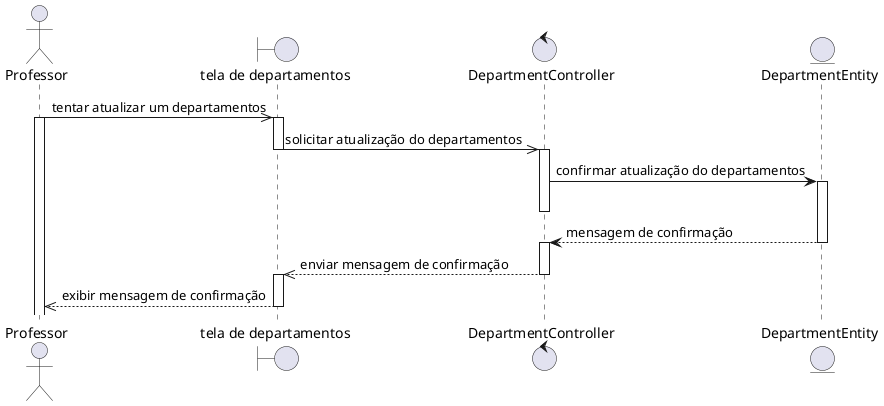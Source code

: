 @startuml
actor Professor
boundary "tela de departamentos" as departamentos
control DepartmentController
entity DepartmentEntity

Professor ->> departamentos: tentar atualizar um departamentos
activate Professor
activate departamentos
departamentos ->> DepartmentController: solicitar atualização do departamentos
deactivate departamentos
activate DepartmentController
DepartmentController -> DepartmentEntity: confirmar atualização do departamentos
activate DepartmentEntity
deactivate DepartmentController
DepartmentEntity --> DepartmentController: mensagem de confirmação
deactivate DepartmentEntity
activate DepartmentController
DepartmentController -->> departamentos: enviar mensagem de confirmação
deactivate DepartmentController
activate departamentos
departamentos -->> Professor: exibir mensagem de confirmação
deactivate departamentos
@enduml